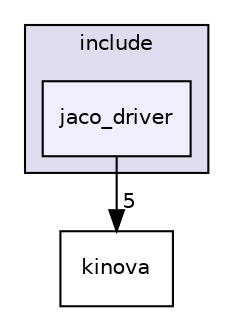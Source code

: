 digraph "C:/Users/soli/Downloads/New folder/kinova-ros-master/jaco_driver/include/jaco_driver" {
  compound=true
  node [ fontsize="10", fontname="Helvetica"];
  edge [ labelfontsize="10", labelfontname="Helvetica"];
  subgraph clusterdir_3379510f283a22ec8763e0fd07f449ec {
    graph [ bgcolor="#ddddee", pencolor="black", label="include" fontname="Helvetica", fontsize="10", URL="dir_3379510f283a22ec8763e0fd07f449ec.html"]
  dir_e705a50d6367131efe436557cec73275 [shape=box, label="jaco_driver", style="filled", fillcolor="#eeeeff", pencolor="black", URL="dir_e705a50d6367131efe436557cec73275.html"];
  }
  dir_6782067c3048b90135732f4bf04934bc [shape=box label="kinova" URL="dir_6782067c3048b90135732f4bf04934bc.html"];
  dir_e705a50d6367131efe436557cec73275->dir_6782067c3048b90135732f4bf04934bc [headlabel="5", labeldistance=1.5 headhref="dir_000006_000007.html"];
}
